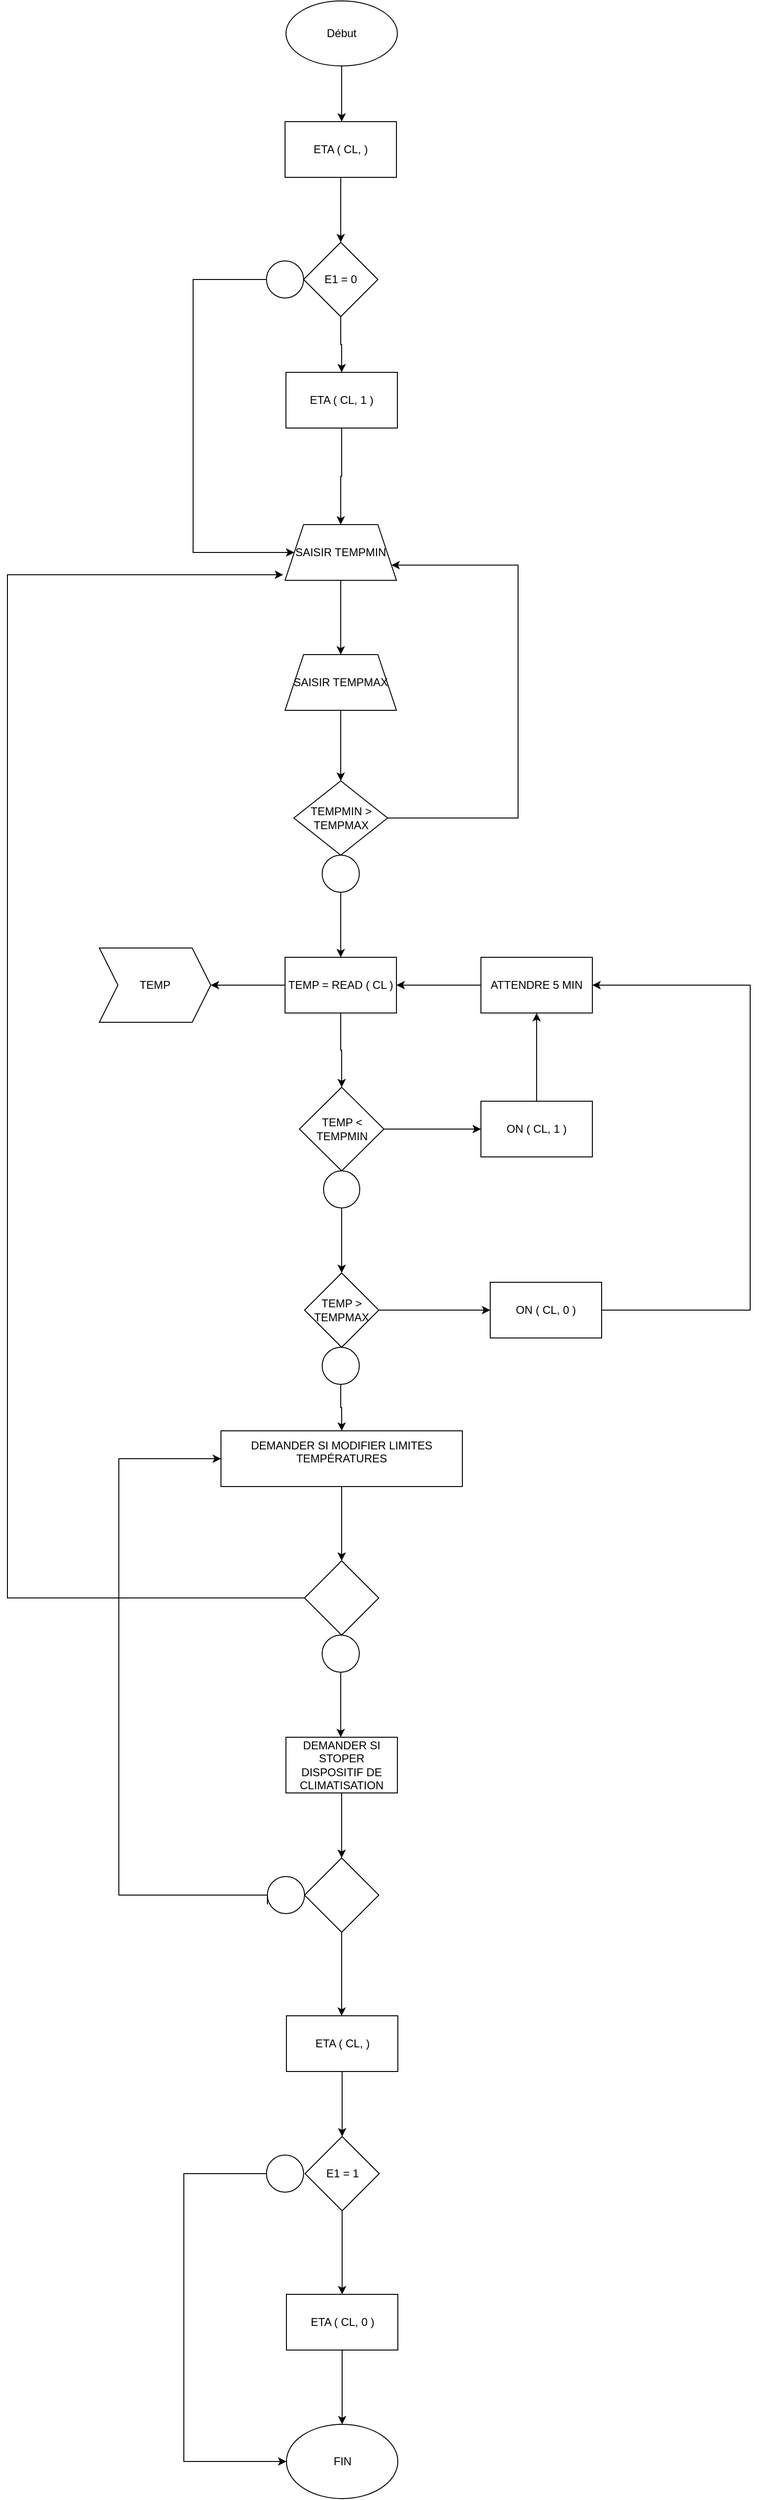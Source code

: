 <mxfile version="24.8.6">
  <diagram name="Page-1" id="OChzkaoLPH1wX3Xxilvf">
    <mxGraphModel dx="2191" dy="-410" grid="1" gridSize="10" guides="1" tooltips="1" connect="1" arrows="1" fold="1" page="1" pageScale="1" pageWidth="827" pageHeight="1169" math="0" shadow="0">
      <root>
        <mxCell id="0" />
        <mxCell id="1" parent="0" />
        <mxCell id="tKbml4HKIggQVQc88yHQ-6" style="edgeStyle=orthogonalEdgeStyle;rounded=0;orthogonalLoop=1;jettySize=auto;html=1;" edge="1" parent="1" source="tKbml4HKIggQVQc88yHQ-1">
          <mxGeometry relative="1" as="geometry">
            <mxPoint y="1320" as="targetPoint" />
          </mxGeometry>
        </mxCell>
        <mxCell id="tKbml4HKIggQVQc88yHQ-1" value="Début" style="ellipse;whiteSpace=wrap;html=1;" vertex="1" parent="1">
          <mxGeometry x="-60" y="1190" width="120" height="70" as="geometry" />
        </mxCell>
        <mxCell id="tKbml4HKIggQVQc88yHQ-10" value="" style="edgeStyle=orthogonalEdgeStyle;rounded=0;orthogonalLoop=1;jettySize=auto;html=1;" edge="1" parent="1" source="tKbml4HKIggQVQc88yHQ-7" target="tKbml4HKIggQVQc88yHQ-9">
          <mxGeometry relative="1" as="geometry" />
        </mxCell>
        <mxCell id="tKbml4HKIggQVQc88yHQ-7" value="ETA ( CL, )" style="rounded=0;whiteSpace=wrap;html=1;" vertex="1" parent="1">
          <mxGeometry x="-61" y="1320" width="120" height="60" as="geometry" />
        </mxCell>
        <mxCell id="tKbml4HKIggQVQc88yHQ-12" value="" style="edgeStyle=orthogonalEdgeStyle;rounded=0;orthogonalLoop=1;jettySize=auto;html=1;" edge="1" parent="1" source="tKbml4HKIggQVQc88yHQ-9" target="tKbml4HKIggQVQc88yHQ-11">
          <mxGeometry relative="1" as="geometry" />
        </mxCell>
        <mxCell id="tKbml4HKIggQVQc88yHQ-25" value="" style="edgeStyle=orthogonalEdgeStyle;rounded=0;orthogonalLoop=1;jettySize=auto;html=1;entryX=0;entryY=0.5;entryDx=0;entryDy=0;" edge="1" parent="1" target="tKbml4HKIggQVQc88yHQ-19">
          <mxGeometry relative="1" as="geometry">
            <mxPoint x="-80" y="1490" as="sourcePoint" />
            <mxPoint x="-60" y="1784" as="targetPoint" />
            <Array as="points">
              <mxPoint x="-160" y="1490" />
              <mxPoint x="-160" y="1784" />
            </Array>
          </mxGeometry>
        </mxCell>
        <mxCell id="tKbml4HKIggQVQc88yHQ-9" value="E1 = 0" style="rhombus;whiteSpace=wrap;html=1;rounded=0;" vertex="1" parent="1">
          <mxGeometry x="-41" y="1450" width="80" height="80" as="geometry" />
        </mxCell>
        <mxCell id="tKbml4HKIggQVQc88yHQ-20" style="edgeStyle=orthogonalEdgeStyle;rounded=0;orthogonalLoop=1;jettySize=auto;html=1;entryX=0.5;entryY=0;entryDx=0;entryDy=0;" edge="1" parent="1" source="tKbml4HKIggQVQc88yHQ-11" target="tKbml4HKIggQVQc88yHQ-19">
          <mxGeometry relative="1" as="geometry" />
        </mxCell>
        <mxCell id="tKbml4HKIggQVQc88yHQ-11" value="ETA ( CL, 1 )" style="whiteSpace=wrap;html=1;rounded=0;" vertex="1" parent="1">
          <mxGeometry x="-60" y="1590" width="120" height="60" as="geometry" />
        </mxCell>
        <mxCell id="tKbml4HKIggQVQc88yHQ-28" value="" style="edgeStyle=orthogonalEdgeStyle;rounded=0;orthogonalLoop=1;jettySize=auto;html=1;" edge="1" parent="1" source="tKbml4HKIggQVQc88yHQ-19" target="tKbml4HKIggQVQc88yHQ-27">
          <mxGeometry relative="1" as="geometry" />
        </mxCell>
        <mxCell id="tKbml4HKIggQVQc88yHQ-19" value="SAISIR TEMPMIN" style="shape=trapezoid;perimeter=trapezoidPerimeter;whiteSpace=wrap;html=1;fixedSize=1;" vertex="1" parent="1">
          <mxGeometry x="-61" y="1754" width="120" height="60" as="geometry" />
        </mxCell>
        <mxCell id="tKbml4HKIggQVQc88yHQ-30" value="" style="edgeStyle=orthogonalEdgeStyle;rounded=0;orthogonalLoop=1;jettySize=auto;html=1;" edge="1" parent="1" source="tKbml4HKIggQVQc88yHQ-27" target="tKbml4HKIggQVQc88yHQ-29">
          <mxGeometry relative="1" as="geometry" />
        </mxCell>
        <mxCell id="tKbml4HKIggQVQc88yHQ-27" value="SAISIR TEMPMAX" style="shape=trapezoid;perimeter=trapezoidPerimeter;whiteSpace=wrap;html=1;fixedSize=1;" vertex="1" parent="1">
          <mxGeometry x="-61" y="1894" width="120" height="60" as="geometry" />
        </mxCell>
        <mxCell id="tKbml4HKIggQVQc88yHQ-32" style="edgeStyle=orthogonalEdgeStyle;rounded=0;orthogonalLoop=1;jettySize=auto;html=1;entryX=1;entryY=0.75;entryDx=0;entryDy=0;" edge="1" parent="1" source="tKbml4HKIggQVQc88yHQ-29" target="tKbml4HKIggQVQc88yHQ-19">
          <mxGeometry relative="1" as="geometry">
            <Array as="points">
              <mxPoint x="190" y="2070" />
              <mxPoint x="190" y="1798" />
            </Array>
          </mxGeometry>
        </mxCell>
        <mxCell id="tKbml4HKIggQVQc88yHQ-29" value="TEMPMIN &amp;gt; TEMPMAX" style="rhombus;whiteSpace=wrap;html=1;" vertex="1" parent="1">
          <mxGeometry x="-51.5" y="2030" width="101" height="80" as="geometry" />
        </mxCell>
        <mxCell id="tKbml4HKIggQVQc88yHQ-31" value="" style="ellipse;whiteSpace=wrap;html=1;aspect=fixed;" vertex="1" parent="1">
          <mxGeometry x="-81" y="1470" width="40" height="40" as="geometry" />
        </mxCell>
        <mxCell id="tKbml4HKIggQVQc88yHQ-36" value="" style="edgeStyle=orthogonalEdgeStyle;rounded=0;orthogonalLoop=1;jettySize=auto;html=1;" edge="1" parent="1" source="tKbml4HKIggQVQc88yHQ-33" target="tKbml4HKIggQVQc88yHQ-35">
          <mxGeometry relative="1" as="geometry" />
        </mxCell>
        <mxCell id="tKbml4HKIggQVQc88yHQ-33" value="" style="ellipse;whiteSpace=wrap;html=1;aspect=fixed;" vertex="1" parent="1">
          <mxGeometry x="-21" y="2110" width="40" height="40" as="geometry" />
        </mxCell>
        <mxCell id="tKbml4HKIggQVQc88yHQ-38" value="" style="edgeStyle=orthogonalEdgeStyle;rounded=0;orthogonalLoop=1;jettySize=auto;html=1;" edge="1" parent="1" source="tKbml4HKIggQVQc88yHQ-35" target="tKbml4HKIggQVQc88yHQ-37">
          <mxGeometry relative="1" as="geometry" />
        </mxCell>
        <mxCell id="tKbml4HKIggQVQc88yHQ-50" value="" style="edgeStyle=orthogonalEdgeStyle;rounded=0;orthogonalLoop=1;jettySize=auto;html=1;" edge="1" parent="1" source="tKbml4HKIggQVQc88yHQ-35" target="tKbml4HKIggQVQc88yHQ-49">
          <mxGeometry relative="1" as="geometry" />
        </mxCell>
        <mxCell id="tKbml4HKIggQVQc88yHQ-35" value="TEMP = READ ( CL )" style="whiteSpace=wrap;html=1;" vertex="1" parent="1">
          <mxGeometry x="-61" y="2220" width="120" height="60" as="geometry" />
        </mxCell>
        <mxCell id="tKbml4HKIggQVQc88yHQ-40" value="" style="edgeStyle=orthogonalEdgeStyle;rounded=0;orthogonalLoop=1;jettySize=auto;html=1;" edge="1" parent="1" source="tKbml4HKIggQVQc88yHQ-37" target="tKbml4HKIggQVQc88yHQ-39">
          <mxGeometry relative="1" as="geometry" />
        </mxCell>
        <mxCell id="tKbml4HKIggQVQc88yHQ-37" value="TEMP &amp;lt; TEMPMIN" style="rhombus;whiteSpace=wrap;html=1;" vertex="1" parent="1">
          <mxGeometry x="-45.5" y="2360" width="91" height="90" as="geometry" />
        </mxCell>
        <mxCell id="tKbml4HKIggQVQc88yHQ-80" value="" style="edgeStyle=orthogonalEdgeStyle;rounded=0;orthogonalLoop=1;jettySize=auto;html=1;" edge="1" parent="1" source="tKbml4HKIggQVQc88yHQ-39" target="tKbml4HKIggQVQc88yHQ-79">
          <mxGeometry relative="1" as="geometry" />
        </mxCell>
        <mxCell id="tKbml4HKIggQVQc88yHQ-39" value="ON ( CL, 1 )" style="whiteSpace=wrap;html=1;" vertex="1" parent="1">
          <mxGeometry x="150" y="2375" width="120" height="60" as="geometry" />
        </mxCell>
        <mxCell id="tKbml4HKIggQVQc88yHQ-44" value="" style="edgeStyle=orthogonalEdgeStyle;rounded=0;orthogonalLoop=1;jettySize=auto;html=1;" edge="1" parent="1" source="tKbml4HKIggQVQc88yHQ-41" target="tKbml4HKIggQVQc88yHQ-43">
          <mxGeometry relative="1" as="geometry" />
        </mxCell>
        <mxCell id="tKbml4HKIggQVQc88yHQ-41" value="" style="ellipse;whiteSpace=wrap;html=1;" vertex="1" parent="1">
          <mxGeometry x="-19.5" y="2450" width="39" height="40" as="geometry" />
        </mxCell>
        <mxCell id="tKbml4HKIggQVQc88yHQ-46" value="" style="edgeStyle=orthogonalEdgeStyle;rounded=0;orthogonalLoop=1;jettySize=auto;html=1;" edge="1" parent="1" source="tKbml4HKIggQVQc88yHQ-43" target="tKbml4HKIggQVQc88yHQ-45">
          <mxGeometry relative="1" as="geometry" />
        </mxCell>
        <mxCell id="tKbml4HKIggQVQc88yHQ-43" value="TEMP &amp;gt; TEMPMAX" style="rhombus;whiteSpace=wrap;html=1;" vertex="1" parent="1">
          <mxGeometry x="-40" y="2560" width="80" height="80" as="geometry" />
        </mxCell>
        <mxCell id="tKbml4HKIggQVQc88yHQ-82" style="edgeStyle=orthogonalEdgeStyle;rounded=0;orthogonalLoop=1;jettySize=auto;html=1;" edge="1" parent="1" source="tKbml4HKIggQVQc88yHQ-45" target="tKbml4HKIggQVQc88yHQ-79">
          <mxGeometry relative="1" as="geometry">
            <Array as="points">
              <mxPoint x="440" y="2600" />
              <mxPoint x="440" y="2250" />
            </Array>
          </mxGeometry>
        </mxCell>
        <mxCell id="tKbml4HKIggQVQc88yHQ-45" value="ON ( CL, 0 )" style="whiteSpace=wrap;html=1;" vertex="1" parent="1">
          <mxGeometry x="160" y="2570" width="120" height="60" as="geometry" />
        </mxCell>
        <mxCell id="tKbml4HKIggQVQc88yHQ-49" value="TEMP" style="shape=step;perimeter=stepPerimeter;whiteSpace=wrap;html=1;fixedSize=1;" vertex="1" parent="1">
          <mxGeometry x="-261" y="2210" width="120" height="80" as="geometry" />
        </mxCell>
        <mxCell id="tKbml4HKIggQVQc88yHQ-54" value="" style="edgeStyle=orthogonalEdgeStyle;rounded=0;orthogonalLoop=1;jettySize=auto;html=1;" edge="1" parent="1" source="tKbml4HKIggQVQc88yHQ-51" target="tKbml4HKIggQVQc88yHQ-53">
          <mxGeometry relative="1" as="geometry" />
        </mxCell>
        <mxCell id="tKbml4HKIggQVQc88yHQ-51" value="DEMANDER SI MODIFIER LIMITES TEMPÉRATURES&lt;div&gt;&lt;br&gt;&lt;/div&gt;" style="whiteSpace=wrap;html=1;" vertex="1" parent="1">
          <mxGeometry x="-130" y="2730" width="260" height="60" as="geometry" />
        </mxCell>
        <mxCell id="tKbml4HKIggQVQc88yHQ-55" style="edgeStyle=orthogonalEdgeStyle;rounded=0;orthogonalLoop=1;jettySize=auto;html=1;entryX=-0.017;entryY=0.9;entryDx=0;entryDy=0;entryPerimeter=0;" edge="1" parent="1" source="tKbml4HKIggQVQc88yHQ-53" target="tKbml4HKIggQVQc88yHQ-19">
          <mxGeometry relative="1" as="geometry">
            <mxPoint x="-240" y="1820" as="targetPoint" />
            <Array as="points">
              <mxPoint x="-360" y="2910" />
              <mxPoint x="-360" y="1808" />
            </Array>
          </mxGeometry>
        </mxCell>
        <mxCell id="tKbml4HKIggQVQc88yHQ-53" value="" style="rhombus;whiteSpace=wrap;html=1;" vertex="1" parent="1">
          <mxGeometry x="-40" y="2870" width="80" height="80" as="geometry" />
        </mxCell>
        <mxCell id="tKbml4HKIggQVQc88yHQ-58" value="" style="edgeStyle=orthogonalEdgeStyle;rounded=0;orthogonalLoop=1;jettySize=auto;html=1;" edge="1" parent="1" source="tKbml4HKIggQVQc88yHQ-56">
          <mxGeometry relative="1" as="geometry">
            <mxPoint x="-1" y="3060" as="targetPoint" />
          </mxGeometry>
        </mxCell>
        <mxCell id="tKbml4HKIggQVQc88yHQ-56" value="" style="ellipse;whiteSpace=wrap;html=1;aspect=fixed;" vertex="1" parent="1">
          <mxGeometry x="-21" y="2950" width="40" height="40" as="geometry" />
        </mxCell>
        <mxCell id="tKbml4HKIggQVQc88yHQ-73" value="" style="edgeStyle=orthogonalEdgeStyle;rounded=0;orthogonalLoop=1;jettySize=auto;html=1;" edge="1" parent="1" source="tKbml4HKIggQVQc88yHQ-69" target="tKbml4HKIggQVQc88yHQ-72">
          <mxGeometry relative="1" as="geometry" />
        </mxCell>
        <mxCell id="tKbml4HKIggQVQc88yHQ-69" value="DEMANDER SI STOPER DISPOSITIF DE CLIMATISATION" style="whiteSpace=wrap;html=1;" vertex="1" parent="1">
          <mxGeometry x="-60" y="3060" width="120" height="60" as="geometry" />
        </mxCell>
        <mxCell id="tKbml4HKIggQVQc88yHQ-75" value="" style="edgeStyle=orthogonalEdgeStyle;rounded=0;orthogonalLoop=1;jettySize=auto;html=1;" edge="1" parent="1" source="tKbml4HKIggQVQc88yHQ-72">
          <mxGeometry relative="1" as="geometry">
            <mxPoint y="3360" as="targetPoint" />
          </mxGeometry>
        </mxCell>
        <mxCell id="tKbml4HKIggQVQc88yHQ-72" value="" style="rhombus;whiteSpace=wrap;html=1;" vertex="1" parent="1">
          <mxGeometry x="-40" y="3190" width="80" height="80" as="geometry" />
        </mxCell>
        <mxCell id="tKbml4HKIggQVQc88yHQ-86" value="" style="edgeStyle=orthogonalEdgeStyle;rounded=0;orthogonalLoop=1;jettySize=auto;html=1;" edge="1" parent="1" source="tKbml4HKIggQVQc88yHQ-74" target="tKbml4HKIggQVQc88yHQ-85">
          <mxGeometry relative="1" as="geometry" />
        </mxCell>
        <mxCell id="tKbml4HKIggQVQc88yHQ-74" value="ETA ( CL, )" style="whiteSpace=wrap;html=1;" vertex="1" parent="1">
          <mxGeometry x="-59.5" y="3360" width="120" height="60" as="geometry" />
        </mxCell>
        <mxCell id="tKbml4HKIggQVQc88yHQ-78" style="edgeStyle=orthogonalEdgeStyle;rounded=0;orthogonalLoop=1;jettySize=auto;html=1;entryX=0.5;entryY=0;entryDx=0;entryDy=0;" edge="1" parent="1" source="tKbml4HKIggQVQc88yHQ-77" target="tKbml4HKIggQVQc88yHQ-51">
          <mxGeometry relative="1" as="geometry" />
        </mxCell>
        <mxCell id="tKbml4HKIggQVQc88yHQ-77" value="" style="ellipse;whiteSpace=wrap;html=1;aspect=fixed;" vertex="1" parent="1">
          <mxGeometry x="-21" y="2640" width="40" height="40" as="geometry" />
        </mxCell>
        <mxCell id="tKbml4HKIggQVQc88yHQ-81" style="edgeStyle=orthogonalEdgeStyle;rounded=0;orthogonalLoop=1;jettySize=auto;html=1;entryX=1;entryY=0.5;entryDx=0;entryDy=0;" edge="1" parent="1" source="tKbml4HKIggQVQc88yHQ-79" target="tKbml4HKIggQVQc88yHQ-35">
          <mxGeometry relative="1" as="geometry" />
        </mxCell>
        <mxCell id="tKbml4HKIggQVQc88yHQ-79" value="ATTENDRE 5 MIN" style="whiteSpace=wrap;html=1;" vertex="1" parent="1">
          <mxGeometry x="150" y="2220" width="120" height="60" as="geometry" />
        </mxCell>
        <mxCell id="tKbml4HKIggQVQc88yHQ-83" style="edgeStyle=orthogonalEdgeStyle;rounded=0;orthogonalLoop=1;jettySize=auto;html=1;entryX=0;entryY=0.5;entryDx=0;entryDy=0;" edge="1" parent="1" target="tKbml4HKIggQVQc88yHQ-51">
          <mxGeometry relative="1" as="geometry">
            <mxPoint x="-80" y="3240" as="sourcePoint" />
            <Array as="points">
              <mxPoint x="-80" y="3230" />
              <mxPoint x="-240" y="3230" />
              <mxPoint x="-240" y="2760" />
            </Array>
          </mxGeometry>
        </mxCell>
        <mxCell id="tKbml4HKIggQVQc88yHQ-84" value="" style="ellipse;whiteSpace=wrap;html=1;aspect=fixed;" vertex="1" parent="1">
          <mxGeometry x="-80" y="3210" width="40" height="40" as="geometry" />
        </mxCell>
        <mxCell id="tKbml4HKIggQVQc88yHQ-88" value="" style="edgeStyle=orthogonalEdgeStyle;rounded=0;orthogonalLoop=1;jettySize=auto;html=1;" edge="1" parent="1" source="tKbml4HKIggQVQc88yHQ-85" target="tKbml4HKIggQVQc88yHQ-87">
          <mxGeometry relative="1" as="geometry" />
        </mxCell>
        <mxCell id="tKbml4HKIggQVQc88yHQ-85" value="E1 = 1" style="rhombus;whiteSpace=wrap;html=1;" vertex="1" parent="1">
          <mxGeometry x="-39.5" y="3490" width="80" height="80" as="geometry" />
        </mxCell>
        <mxCell id="tKbml4HKIggQVQc88yHQ-91" value="" style="edgeStyle=orthogonalEdgeStyle;rounded=0;orthogonalLoop=1;jettySize=auto;html=1;" edge="1" parent="1" source="tKbml4HKIggQVQc88yHQ-87">
          <mxGeometry relative="1" as="geometry">
            <mxPoint x="0.5" y="3800" as="targetPoint" />
          </mxGeometry>
        </mxCell>
        <mxCell id="tKbml4HKIggQVQc88yHQ-87" value="ETA ( CL, 0 )" style="whiteSpace=wrap;html=1;" vertex="1" parent="1">
          <mxGeometry x="-59.5" y="3660" width="120" height="60" as="geometry" />
        </mxCell>
        <mxCell id="tKbml4HKIggQVQc88yHQ-92" value="FIN" style="ellipse;whiteSpace=wrap;html=1;" vertex="1" parent="1">
          <mxGeometry x="-59.5" y="3800" width="120" height="80" as="geometry" />
        </mxCell>
        <mxCell id="tKbml4HKIggQVQc88yHQ-95" style="edgeStyle=orthogonalEdgeStyle;rounded=0;orthogonalLoop=1;jettySize=auto;html=1;" edge="1" parent="1" source="tKbml4HKIggQVQc88yHQ-94" target="tKbml4HKIggQVQc88yHQ-92">
          <mxGeometry relative="1" as="geometry">
            <Array as="points">
              <mxPoint x="-170" y="3530" />
              <mxPoint x="-170" y="3840" />
            </Array>
          </mxGeometry>
        </mxCell>
        <mxCell id="tKbml4HKIggQVQc88yHQ-94" value="" style="ellipse;whiteSpace=wrap;html=1;aspect=fixed;" vertex="1" parent="1">
          <mxGeometry x="-81" y="3510" width="40" height="40" as="geometry" />
        </mxCell>
      </root>
    </mxGraphModel>
  </diagram>
</mxfile>
